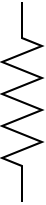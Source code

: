 <mxfile version="20.0.4" type="device"><diagram id="O0qx_X7NwdSyib1aNeFO" name="Page-1"><mxGraphModel dx="1422" dy="798" grid="1" gridSize="10" guides="1" tooltips="1" connect="1" arrows="1" fold="1" page="1" pageScale="1" pageWidth="827" pageHeight="1169" math="0" shadow="0"><root><mxCell id="0"/><mxCell id="1" parent="0"/><mxCell id="Ws-pWRsDUUnU8YVUwp6Z-1" value="" style="pointerEvents=1;verticalLabelPosition=bottom;shadow=0;dashed=0;align=center;html=1;verticalAlign=top;shape=mxgraph.electrical.resistors.resistor_2;direction=south;" vertex="1" parent="1"><mxGeometry x="390" y="310" width="20" height="100" as="geometry"/></mxCell></root></mxGraphModel></diagram></mxfile>